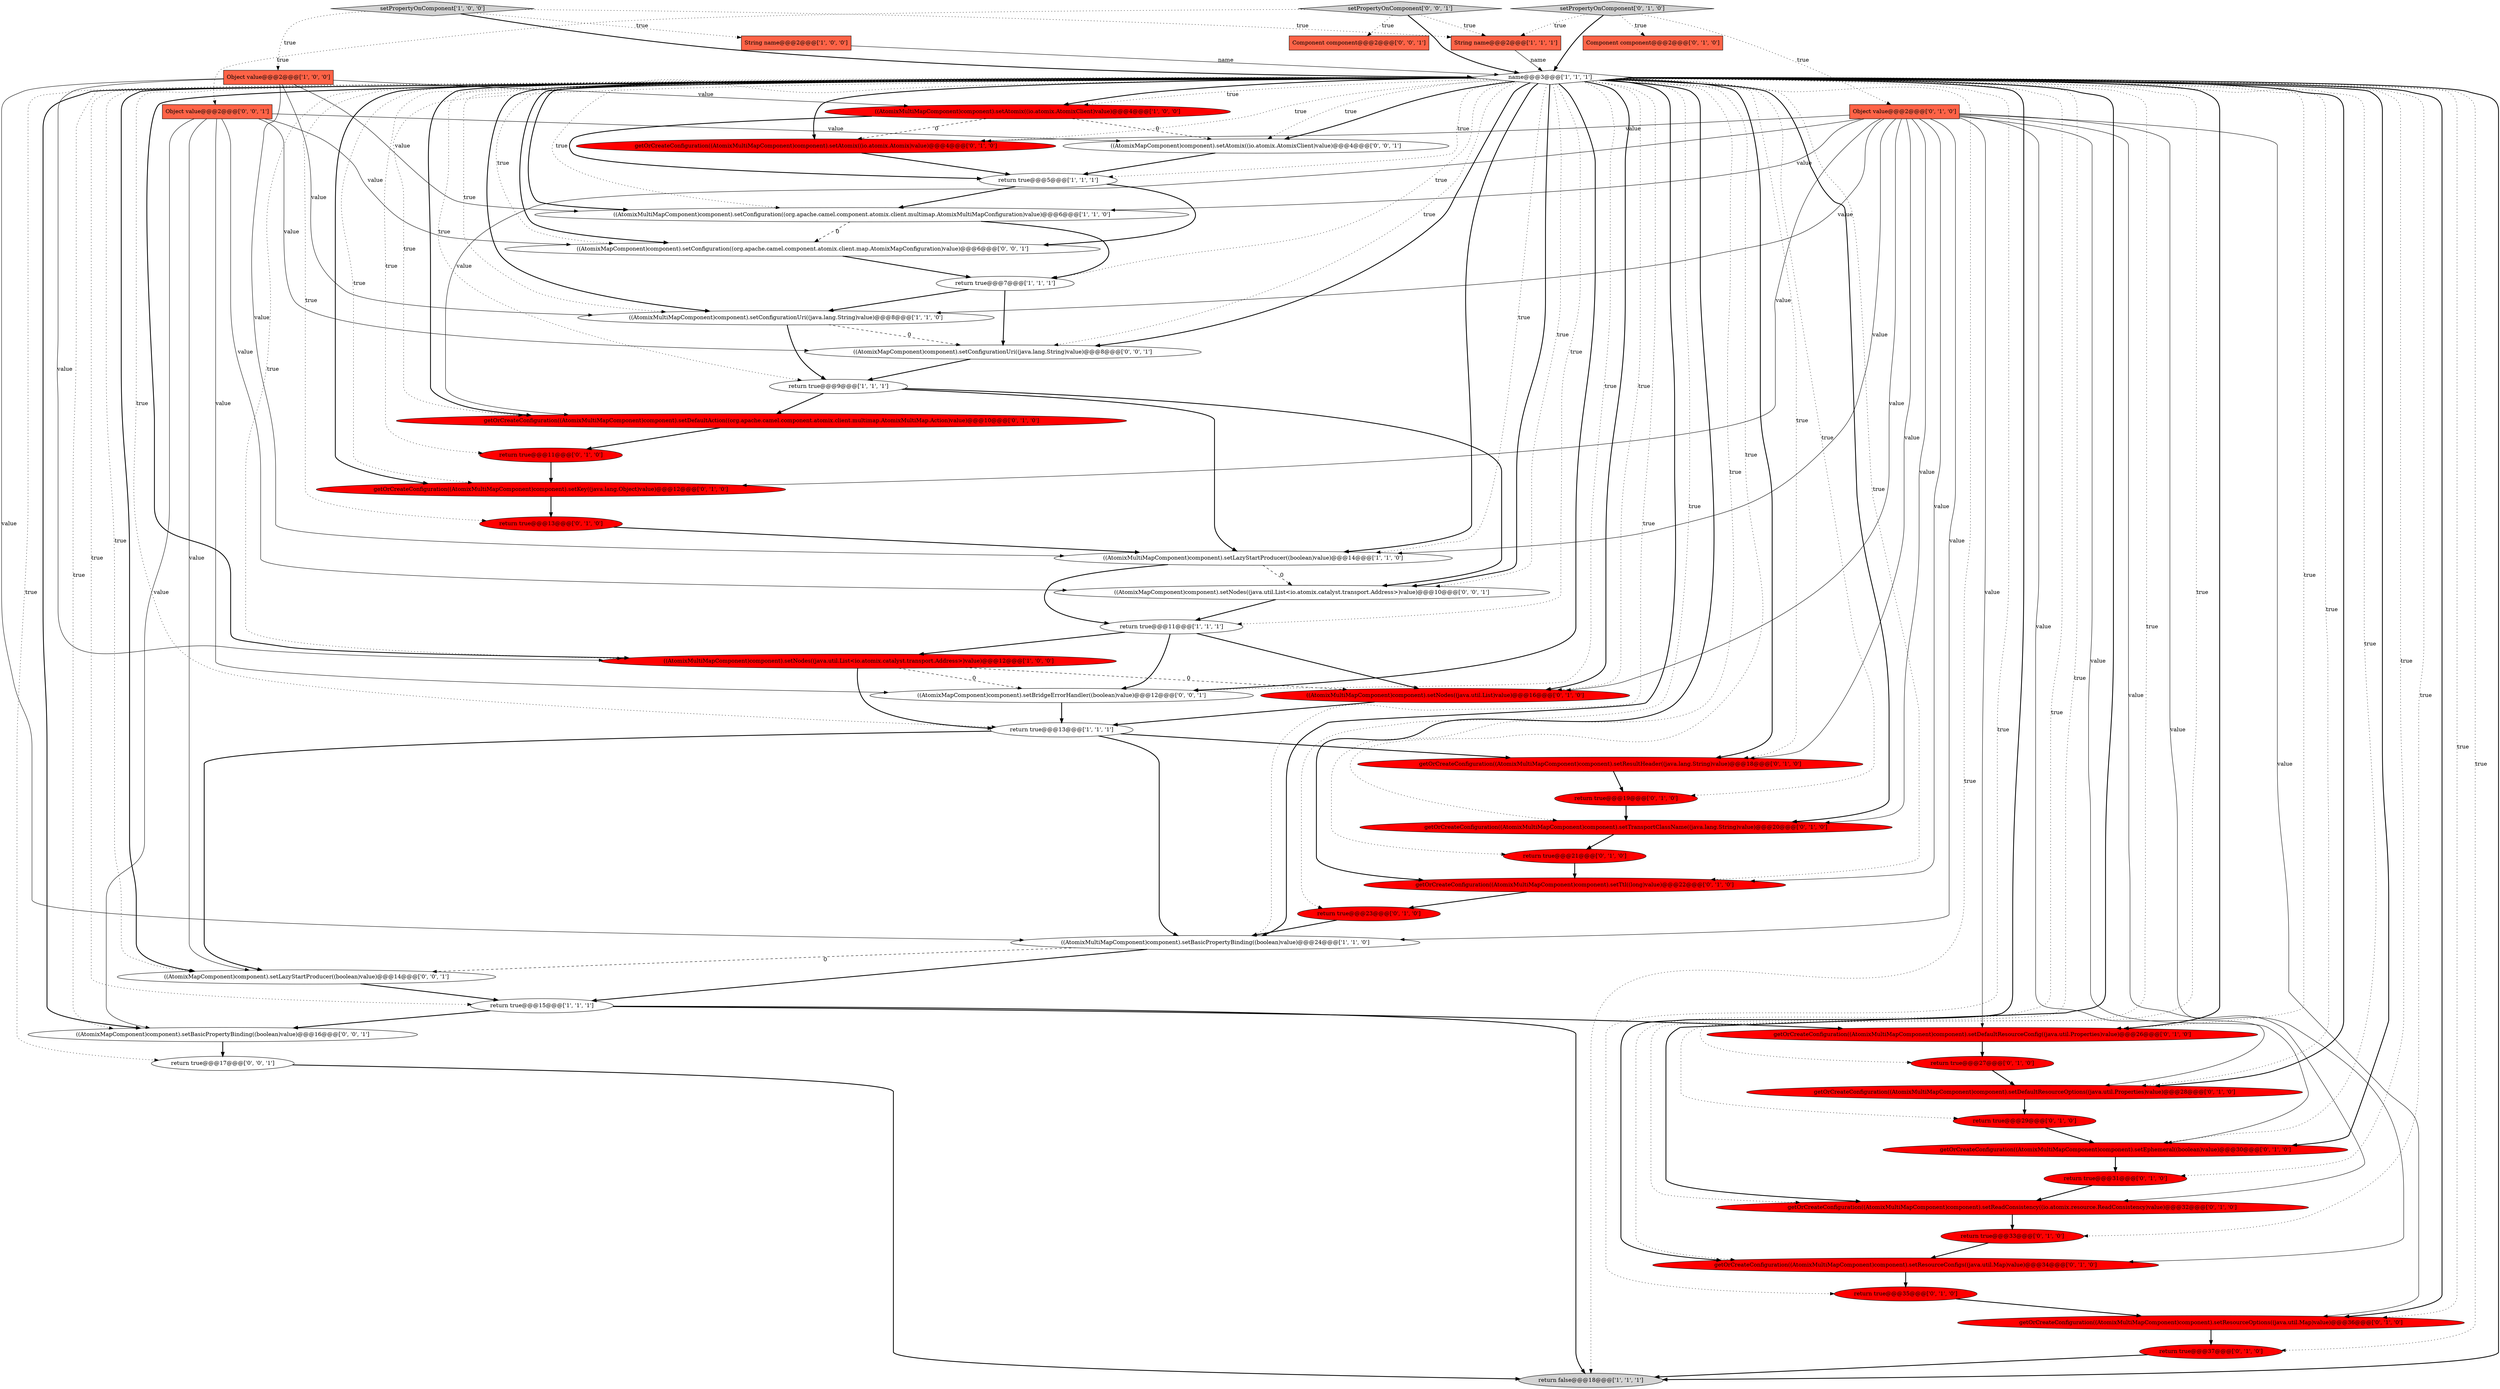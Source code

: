 digraph {
19 [style = filled, label = "((AtomixMultiMapComponent)component).setNodes((java.util.List)value)@@@16@@@['0', '1', '0']", fillcolor = red, shape = ellipse image = "AAA1AAABBB2BBB"];
23 [style = filled, label = "getOrCreateConfiguration((AtomixMultiMapComponent)component).setDefaultAction((org.apache.camel.component.atomix.client.multimap.AtomixMultiMap.Action)value)@@@10@@@['0', '1', '0']", fillcolor = red, shape = ellipse image = "AAA1AAABBB2BBB"];
0 [style = filled, label = "name@@@3@@@['1', '1', '1']", fillcolor = white, shape = diamond image = "AAA0AAABBB1BBB"];
1 [style = filled, label = "((AtomixMultiMapComponent)component).setConfigurationUri((java.lang.String)value)@@@8@@@['1', '1', '0']", fillcolor = white, shape = ellipse image = "AAA0AAABBB1BBB"];
26 [style = filled, label = "getOrCreateConfiguration((AtomixMultiMapComponent)component).setAtomix((io.atomix.Atomix)value)@@@4@@@['0', '1', '0']", fillcolor = red, shape = ellipse image = "AAA1AAABBB2BBB"];
4 [style = filled, label = "return true@@@9@@@['1', '1', '1']", fillcolor = white, shape = ellipse image = "AAA0AAABBB1BBB"];
31 [style = filled, label = "getOrCreateConfiguration((AtomixMultiMapComponent)component).setResultHeader((java.lang.String)value)@@@18@@@['0', '1', '0']", fillcolor = red, shape = ellipse image = "AAA1AAABBB2BBB"];
24 [style = filled, label = "getOrCreateConfiguration((AtomixMultiMapComponent)component).setDefaultResourceConfig((java.util.Properties)value)@@@26@@@['0', '1', '0']", fillcolor = red, shape = ellipse image = "AAA1AAABBB2BBB"];
3 [style = filled, label = "String name@@@2@@@['1', '0', '0']", fillcolor = tomato, shape = box image = "AAA0AAABBB1BBB"];
35 [style = filled, label = "getOrCreateConfiguration((AtomixMultiMapComponent)component).setTtl((long)value)@@@22@@@['0', '1', '0']", fillcolor = red, shape = ellipse image = "AAA1AAABBB2BBB"];
27 [style = filled, label = "getOrCreateConfiguration((AtomixMultiMapComponent)component).setTransportClassName((java.lang.String)value)@@@20@@@['0', '1', '0']", fillcolor = red, shape = ellipse image = "AAA1AAABBB2BBB"];
8 [style = filled, label = "return true@@@13@@@['1', '1', '1']", fillcolor = white, shape = ellipse image = "AAA0AAABBB1BBB"];
46 [style = filled, label = "((AtomixMapComponent)component).setConfiguration((org.apache.camel.component.atomix.client.map.AtomixMapConfiguration)value)@@@6@@@['0', '0', '1']", fillcolor = white, shape = ellipse image = "AAA0AAABBB3BBB"];
36 [style = filled, label = "return true@@@35@@@['0', '1', '0']", fillcolor = red, shape = ellipse image = "AAA1AAABBB2BBB"];
47 [style = filled, label = "setPropertyOnComponent['0', '0', '1']", fillcolor = lightgray, shape = diamond image = "AAA0AAABBB3BBB"];
15 [style = filled, label = "setPropertyOnComponent['1', '0', '0']", fillcolor = lightgray, shape = diamond image = "AAA0AAABBB1BBB"];
42 [style = filled, label = "setPropertyOnComponent['0', '1', '0']", fillcolor = lightgray, shape = diamond image = "AAA0AAABBB2BBB"];
51 [style = filled, label = "Object value@@@2@@@['0', '0', '1']", fillcolor = tomato, shape = box image = "AAA0AAABBB3BBB"];
54 [style = filled, label = "((AtomixMapComponent)component).setBridgeErrorHandler((boolean)value)@@@12@@@['0', '0', '1']", fillcolor = white, shape = ellipse image = "AAA0AAABBB3BBB"];
17 [style = filled, label = "((AtomixMultiMapComponent)component).setLazyStartProducer((boolean)value)@@@14@@@['1', '1', '0']", fillcolor = white, shape = ellipse image = "AAA0AAABBB1BBB"];
18 [style = filled, label = "Object value@@@2@@@['0', '1', '0']", fillcolor = tomato, shape = box image = "AAA0AAABBB2BBB"];
48 [style = filled, label = "((AtomixMapComponent)component).setAtomix((io.atomix.AtomixClient)value)@@@4@@@['0', '0', '1']", fillcolor = white, shape = ellipse image = "AAA0AAABBB3BBB"];
20 [style = filled, label = "return true@@@29@@@['0', '1', '0']", fillcolor = red, shape = ellipse image = "AAA1AAABBB2BBB"];
11 [style = filled, label = "((AtomixMultiMapComponent)component).setNodes((java.util.List<io.atomix.catalyst.transport.Address>)value)@@@12@@@['1', '0', '0']", fillcolor = red, shape = ellipse image = "AAA1AAABBB1BBB"];
12 [style = filled, label = "return true@@@5@@@['1', '1', '1']", fillcolor = white, shape = ellipse image = "AAA0AAABBB1BBB"];
7 [style = filled, label = "Object value@@@2@@@['1', '0', '0']", fillcolor = tomato, shape = box image = "AAA0AAABBB1BBB"];
49 [style = filled, label = "return true@@@17@@@['0', '0', '1']", fillcolor = white, shape = ellipse image = "AAA0AAABBB3BBB"];
43 [style = filled, label = "return true@@@27@@@['0', '1', '0']", fillcolor = red, shape = ellipse image = "AAA1AAABBB2BBB"];
5 [style = filled, label = "return true@@@7@@@['1', '1', '1']", fillcolor = white, shape = ellipse image = "AAA0AAABBB1BBB"];
25 [style = filled, label = "getOrCreateConfiguration((AtomixMultiMapComponent)component).setReadConsistency((io.atomix.resource.ReadConsistency)value)@@@32@@@['0', '1', '0']", fillcolor = red, shape = ellipse image = "AAA1AAABBB2BBB"];
30 [style = filled, label = "getOrCreateConfiguration((AtomixMultiMapComponent)component).setEphemeral((boolean)value)@@@30@@@['0', '1', '0']", fillcolor = red, shape = ellipse image = "AAA1AAABBB2BBB"];
16 [style = filled, label = "String name@@@2@@@['1', '1', '1']", fillcolor = tomato, shape = box image = "AAA0AAABBB1BBB"];
2 [style = filled, label = "((AtomixMultiMapComponent)component).setBasicPropertyBinding((boolean)value)@@@24@@@['1', '1', '0']", fillcolor = white, shape = ellipse image = "AAA0AAABBB1BBB"];
38 [style = filled, label = "getOrCreateConfiguration((AtomixMultiMapComponent)component).setResourceOptions((java.util.Map)value)@@@36@@@['0', '1', '0']", fillcolor = red, shape = ellipse image = "AAA1AAABBB2BBB"];
39 [style = filled, label = "return true@@@37@@@['0', '1', '0']", fillcolor = red, shape = ellipse image = "AAA1AAABBB2BBB"];
50 [style = filled, label = "((AtomixMapComponent)component).setConfigurationUri((java.lang.String)value)@@@8@@@['0', '0', '1']", fillcolor = white, shape = ellipse image = "AAA0AAABBB3BBB"];
13 [style = filled, label = "((AtomixMultiMapComponent)component).setConfiguration((org.apache.camel.component.atomix.client.multimap.AtomixMultiMapConfiguration)value)@@@6@@@['1', '1', '0']", fillcolor = white, shape = ellipse image = "AAA0AAABBB1BBB"];
52 [style = filled, label = "((AtomixMapComponent)component).setNodes((java.util.List<io.atomix.catalyst.transport.Address>)value)@@@10@@@['0', '0', '1']", fillcolor = white, shape = ellipse image = "AAA0AAABBB3BBB"];
28 [style = filled, label = "getOrCreateConfiguration((AtomixMultiMapComponent)component).setDefaultResourceOptions((java.util.Properties)value)@@@28@@@['0', '1', '0']", fillcolor = red, shape = ellipse image = "AAA1AAABBB2BBB"];
44 [style = filled, label = "return true@@@33@@@['0', '1', '0']", fillcolor = red, shape = ellipse image = "AAA1AAABBB2BBB"];
34 [style = filled, label = "return true@@@13@@@['0', '1', '0']", fillcolor = red, shape = ellipse image = "AAA1AAABBB2BBB"];
33 [style = filled, label = "getOrCreateConfiguration((AtomixMultiMapComponent)component).setResourceConfigs((java.util.Map)value)@@@34@@@['0', '1', '0']", fillcolor = red, shape = ellipse image = "AAA1AAABBB2BBB"];
55 [style = filled, label = "((AtomixMapComponent)component).setBasicPropertyBinding((boolean)value)@@@16@@@['0', '0', '1']", fillcolor = white, shape = ellipse image = "AAA0AAABBB3BBB"];
22 [style = filled, label = "return true@@@23@@@['0', '1', '0']", fillcolor = red, shape = ellipse image = "AAA1AAABBB2BBB"];
9 [style = filled, label = "return true@@@11@@@['1', '1', '1']", fillcolor = white, shape = ellipse image = "AAA0AAABBB1BBB"];
29 [style = filled, label = "Component component@@@2@@@['0', '1', '0']", fillcolor = tomato, shape = box image = "AAA0AAABBB2BBB"];
40 [style = filled, label = "return true@@@31@@@['0', '1', '0']", fillcolor = red, shape = ellipse image = "AAA1AAABBB2BBB"];
14 [style = filled, label = "return true@@@15@@@['1', '1', '1']", fillcolor = white, shape = ellipse image = "AAA0AAABBB1BBB"];
53 [style = filled, label = "((AtomixMapComponent)component).setLazyStartProducer((boolean)value)@@@14@@@['0', '0', '1']", fillcolor = white, shape = ellipse image = "AAA0AAABBB3BBB"];
32 [style = filled, label = "return true@@@21@@@['0', '1', '0']", fillcolor = red, shape = ellipse image = "AAA1AAABBB2BBB"];
21 [style = filled, label = "return true@@@11@@@['0', '1', '0']", fillcolor = red, shape = ellipse image = "AAA1AAABBB2BBB"];
37 [style = filled, label = "getOrCreateConfiguration((AtomixMultiMapComponent)component).setKey((java.lang.Object)value)@@@12@@@['0', '1', '0']", fillcolor = red, shape = ellipse image = "AAA1AAABBB2BBB"];
41 [style = filled, label = "return true@@@19@@@['0', '1', '0']", fillcolor = red, shape = ellipse image = "AAA1AAABBB2BBB"];
6 [style = filled, label = "return false@@@18@@@['1', '1', '1']", fillcolor = lightgray, shape = ellipse image = "AAA0AAABBB1BBB"];
10 [style = filled, label = "((AtomixMultiMapComponent)component).setAtomix((io.atomix.AtomixClient)value)@@@4@@@['1', '0', '0']", fillcolor = red, shape = ellipse image = "AAA1AAABBB1BBB"];
45 [style = filled, label = "Component component@@@2@@@['0', '0', '1']", fillcolor = tomato, shape = box image = "AAA0AAABBB3BBB"];
32->35 [style = bold, label=""];
14->24 [style = bold, label=""];
0->30 [style = bold, label=""];
0->12 [style = dotted, label="true"];
27->32 [style = bold, label=""];
0->5 [style = dotted, label="true"];
51->50 [style = solid, label="value"];
0->13 [style = bold, label=""];
9->11 [style = bold, label=""];
18->23 [style = solid, label="value"];
28->20 [style = bold, label=""];
0->46 [style = bold, label=""];
46->5 [style = bold, label=""];
0->19 [style = dotted, label="true"];
7->17 [style = solid, label="value"];
0->54 [style = dotted, label="true"];
55->49 [style = bold, label=""];
17->9 [style = bold, label=""];
40->25 [style = bold, label=""];
39->6 [style = bold, label=""];
24->43 [style = bold, label=""];
15->7 [style = dotted, label="true"];
0->6 [style = dotted, label="true"];
17->52 [style = dashed, label="0"];
0->25 [style = dotted, label="true"];
18->35 [style = solid, label="value"];
38->39 [style = bold, label=""];
25->44 [style = bold, label=""];
0->31 [style = dotted, label="true"];
13->46 [style = dashed, label="0"];
0->52 [style = bold, label=""];
0->53 [style = bold, label=""];
48->12 [style = bold, label=""];
18->26 [style = solid, label="value"];
26->12 [style = bold, label=""];
7->13 [style = solid, label="value"];
0->21 [style = dotted, label="true"];
0->25 [style = bold, label=""];
10->12 [style = bold, label=""];
0->24 [style = dotted, label="true"];
15->0 [style = bold, label=""];
0->34 [style = dotted, label="true"];
0->52 [style = dotted, label="true"];
2->14 [style = bold, label=""];
0->24 [style = bold, label=""];
34->17 [style = bold, label=""];
30->40 [style = bold, label=""];
18->17 [style = solid, label="value"];
0->55 [style = dotted, label="true"];
47->0 [style = bold, label=""];
0->11 [style = dotted, label="true"];
51->52 [style = solid, label="value"];
8->53 [style = bold, label=""];
18->24 [style = solid, label="value"];
0->38 [style = dotted, label="true"];
0->46 [style = dotted, label="true"];
1->4 [style = bold, label=""];
0->44 [style = dotted, label="true"];
7->10 [style = solid, label="value"];
18->37 [style = solid, label="value"];
0->10 [style = dotted, label="true"];
0->43 [style = dotted, label="true"];
18->33 [style = solid, label="value"];
0->19 [style = bold, label=""];
51->53 [style = solid, label="value"];
0->17 [style = bold, label=""];
52->9 [style = bold, label=""];
11->54 [style = dashed, label="0"];
15->16 [style = dotted, label="true"];
0->38 [style = bold, label=""];
0->8 [style = dotted, label="true"];
15->3 [style = dotted, label="true"];
9->54 [style = bold, label=""];
5->1 [style = bold, label=""];
0->39 [style = dotted, label="true"];
21->37 [style = bold, label=""];
0->23 [style = bold, label=""];
0->50 [style = dotted, label="true"];
33->36 [style = bold, label=""];
0->37 [style = dotted, label="true"];
31->41 [style = bold, label=""];
13->5 [style = bold, label=""];
0->48 [style = bold, label=""];
47->51 [style = dotted, label="true"];
11->8 [style = bold, label=""];
0->14 [style = dotted, label="true"];
42->16 [style = dotted, label="true"];
0->26 [style = dotted, label="true"];
0->41 [style = dotted, label="true"];
14->6 [style = bold, label=""];
0->53 [style = dotted, label="true"];
4->23 [style = bold, label=""];
18->28 [style = solid, label="value"];
0->31 [style = bold, label=""];
16->0 [style = solid, label="name"];
0->48 [style = dotted, label="true"];
41->27 [style = bold, label=""];
4->17 [style = bold, label=""];
22->2 [style = bold, label=""];
8->31 [style = bold, label=""];
18->19 [style = solid, label="value"];
0->4 [style = dotted, label="true"];
44->33 [style = bold, label=""];
18->25 [style = solid, label="value"];
0->11 [style = bold, label=""];
50->4 [style = bold, label=""];
0->30 [style = dotted, label="true"];
51->46 [style = solid, label="value"];
42->0 [style = bold, label=""];
53->14 [style = bold, label=""];
12->13 [style = bold, label=""];
54->8 [style = bold, label=""];
18->38 [style = solid, label="value"];
12->46 [style = bold, label=""];
8->2 [style = bold, label=""];
42->18 [style = dotted, label="true"];
7->2 [style = solid, label="value"];
0->1 [style = bold, label=""];
9->19 [style = bold, label=""];
18->27 [style = solid, label="value"];
0->54 [style = bold, label=""];
0->23 [style = dotted, label="true"];
0->32 [style = dotted, label="true"];
18->31 [style = solid, label="value"];
18->2 [style = solid, label="value"];
0->9 [style = dotted, label="true"];
42->29 [style = dotted, label="true"];
49->6 [style = bold, label=""];
18->30 [style = solid, label="value"];
1->50 [style = dashed, label="0"];
7->1 [style = solid, label="value"];
0->1 [style = dotted, label="true"];
51->55 [style = solid, label="value"];
0->40 [style = dotted, label="true"];
0->28 [style = dotted, label="true"];
0->13 [style = dotted, label="true"];
0->26 [style = bold, label=""];
0->37 [style = bold, label=""];
0->6 [style = bold, label=""];
3->0 [style = solid, label="name"];
0->27 [style = bold, label=""];
18->1 [style = solid, label="value"];
35->22 [style = bold, label=""];
0->2 [style = bold, label=""];
0->33 [style = dotted, label="true"];
47->45 [style = dotted, label="true"];
0->35 [style = dotted, label="true"];
7->11 [style = solid, label="value"];
0->20 [style = dotted, label="true"];
51->54 [style = solid, label="value"];
19->8 [style = bold, label=""];
0->50 [style = bold, label=""];
0->36 [style = dotted, label="true"];
0->22 [style = dotted, label="true"];
43->28 [style = bold, label=""];
2->53 [style = dashed, label="0"];
51->48 [style = solid, label="value"];
0->49 [style = dotted, label="true"];
0->10 [style = bold, label=""];
10->26 [style = dashed, label="0"];
4->52 [style = bold, label=""];
0->33 [style = bold, label=""];
23->21 [style = bold, label=""];
11->19 [style = dashed, label="0"];
47->16 [style = dotted, label="true"];
37->34 [style = bold, label=""];
0->55 [style = bold, label=""];
10->48 [style = dashed, label="0"];
0->35 [style = bold, label=""];
0->17 [style = dotted, label="true"];
14->55 [style = bold, label=""];
36->38 [style = bold, label=""];
0->2 [style = dotted, label="true"];
0->27 [style = dotted, label="true"];
5->50 [style = bold, label=""];
18->13 [style = solid, label="value"];
20->30 [style = bold, label=""];
0->28 [style = bold, label=""];
}
